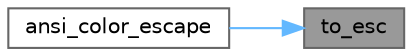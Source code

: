 digraph "to_esc"
{
 // LATEX_PDF_SIZE
  bgcolor="transparent";
  edge [fontname=Helvetica,fontsize=10,labelfontname=Helvetica,labelfontsize=10];
  node [fontname=Helvetica,fontsize=10,shape=box,height=0.2,width=0.4];
  rankdir="RL";
  Node1 [id="Node000001",label="to_esc",height=0.2,width=0.4,color="gray40", fillcolor="grey60", style="filled", fontcolor="black",tooltip=" "];
  Node1 -> Node2 [id="edge1_Node000001_Node000002",dir="back",color="steelblue1",style="solid",tooltip=" "];
  Node2 [id="Node000002",label="ansi_color_escape",height=0.2,width=0.4,color="grey40", fillcolor="white", style="filled",URL="$structdetail_1_1ansi__color__escape.html#aa6f0743b8dbb4142e4c6993506d94a0f",tooltip=" "];
}
